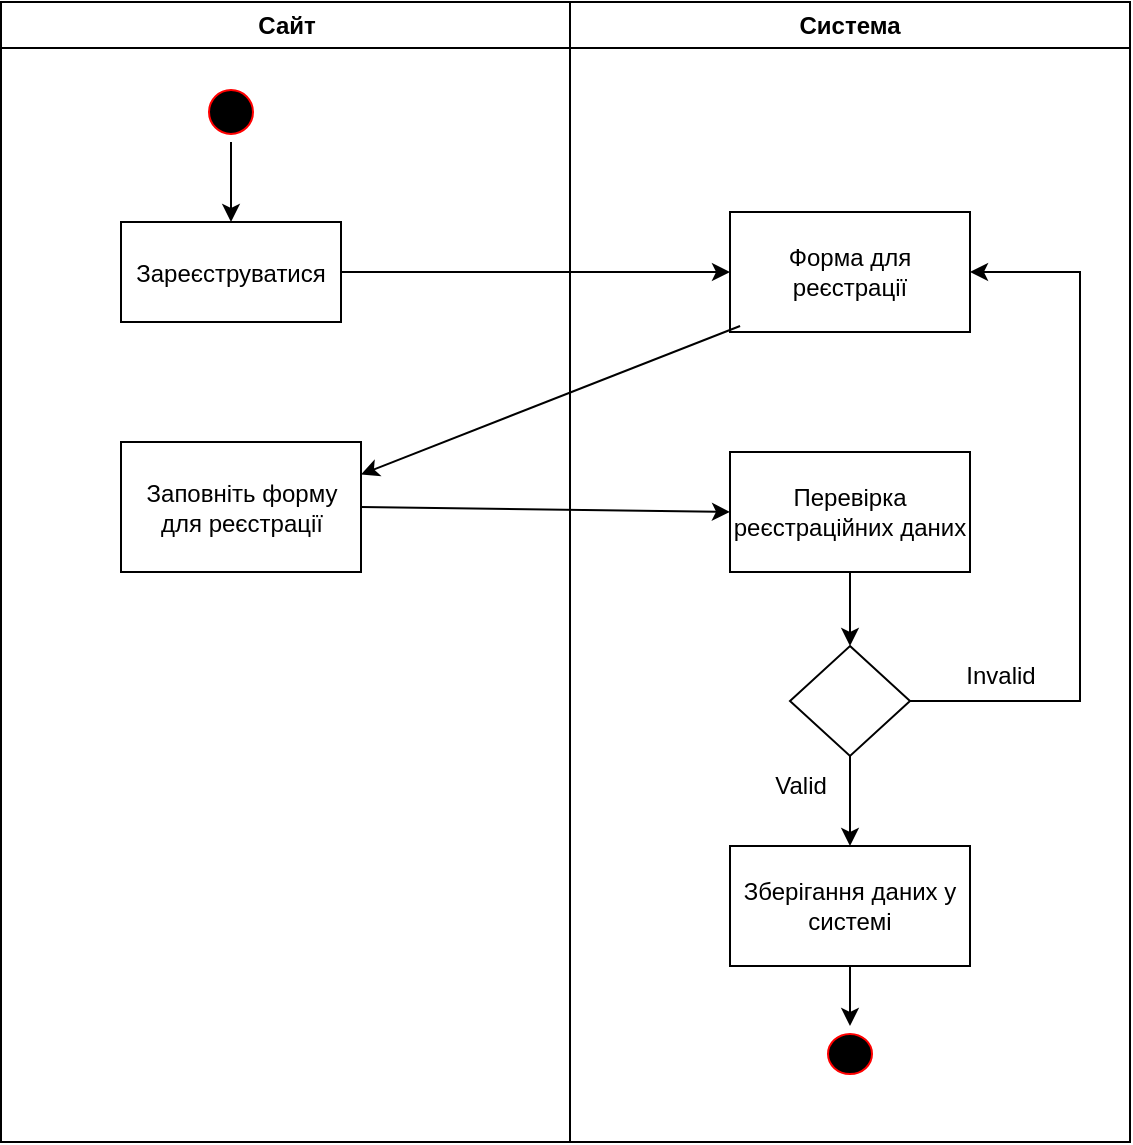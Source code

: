 <mxfile version="26.0.3">
  <diagram name="Page-1" id="e7e014a7-5840-1c2e-5031-d8a46d1fe8dd">
    <mxGraphModel dx="1290" dy="522" grid="1" gridSize="10" guides="1" tooltips="1" connect="1" arrows="1" fold="1" page="1" pageScale="1" pageWidth="1169" pageHeight="826" background="none" math="0" shadow="0">
      <root>
        <mxCell id="0" />
        <mxCell id="1" parent="0" />
        <mxCell id="3" value="Система" style="swimlane;whiteSpace=wrap;startSize=23;" parent="1" vertex="1">
          <mxGeometry x="445" y="128" width="280" height="570" as="geometry" />
        </mxCell>
        <mxCell id="2jE7YgBl8K7fFeT1Dg3M-41" value="Форма для реєстрації" style="whiteSpace=wrap;html=1;" vertex="1" parent="3">
          <mxGeometry x="80" y="105" width="120" height="60" as="geometry" />
        </mxCell>
        <mxCell id="2" value="Сайт" style="swimlane;whiteSpace=wrap" parent="3" vertex="1">
          <mxGeometry x="-284.5" width="284.5" height="570" as="geometry" />
        </mxCell>
        <mxCell id="5" value="" style="ellipse;shape=startState;fillColor=#000000;strokeColor=#ff0000;" parent="2" vertex="1">
          <mxGeometry x="100" y="40" width="30" height="30" as="geometry" />
        </mxCell>
        <mxCell id="7" value="Зареєструватися" style="" parent="2" vertex="1">
          <mxGeometry x="60" y="110" width="110" height="50" as="geometry" />
        </mxCell>
        <mxCell id="2jE7YgBl8K7fFeT1Dg3M-45" value="Заповніть форму для реєстрації" style="rounded=0;whiteSpace=wrap;html=1;" vertex="1" parent="2">
          <mxGeometry x="60" y="220" width="120" height="65" as="geometry" />
        </mxCell>
        <mxCell id="2jE7YgBl8K7fFeT1Dg3M-53" value="" style="endArrow=classic;html=1;rounded=0;entryX=0.5;entryY=0;entryDx=0;entryDy=0;exitX=0.5;exitY=1;exitDx=0;exitDy=0;strokeColor=light-dark(#000000,#FF0B0B);" edge="1" parent="2" source="5" target="7">
          <mxGeometry width="50" height="50" relative="1" as="geometry">
            <mxPoint x="389.5" y="182" as="sourcePoint" />
            <mxPoint x="200.5" y="256" as="targetPoint" />
          </mxGeometry>
        </mxCell>
        <mxCell id="2jE7YgBl8K7fFeT1Dg3M-51" value="" style="endArrow=classic;html=1;rounded=0;entryX=1;entryY=0.25;entryDx=0;entryDy=0;exitX=0.042;exitY=0.95;exitDx=0;exitDy=0;exitPerimeter=0;strokeColor=light-dark(#000000,#FF0B0B);" edge="1" parent="3" source="2jE7YgBl8K7fFeT1Dg3M-41" target="2jE7YgBl8K7fFeT1Dg3M-45">
          <mxGeometry width="50" height="50" relative="1" as="geometry">
            <mxPoint x="75" y="162" as="sourcePoint" />
            <mxPoint x="75" y="192" as="targetPoint" />
          </mxGeometry>
        </mxCell>
        <mxCell id="2jE7YgBl8K7fFeT1Dg3M-52" value="" style="endArrow=classic;html=1;rounded=0;entryX=0;entryY=0.5;entryDx=0;entryDy=0;exitX=1;exitY=0.5;exitDx=0;exitDy=0;strokeColor=light-dark(#000000,#FF0B0B);" edge="1" parent="3" source="7" target="2jE7YgBl8K7fFeT1Dg3M-41">
          <mxGeometry width="50" height="50" relative="1" as="geometry">
            <mxPoint x="95" y="172" as="sourcePoint" />
            <mxPoint x="-94" y="246" as="targetPoint" />
          </mxGeometry>
        </mxCell>
        <mxCell id="2jE7YgBl8K7fFeT1Dg3M-57" value="" style="edgeStyle=orthogonalEdgeStyle;rounded=0;orthogonalLoop=1;jettySize=auto;html=1;strokeColor=light-dark(#000000,#FF0B0B);" edge="1" parent="3" source="2jE7YgBl8K7fFeT1Dg3M-54" target="2jE7YgBl8K7fFeT1Dg3M-56">
          <mxGeometry relative="1" as="geometry" />
        </mxCell>
        <mxCell id="2jE7YgBl8K7fFeT1Dg3M-54" value="Перевірка реєстраційних даних" style="rounded=0;whiteSpace=wrap;html=1;" vertex="1" parent="3">
          <mxGeometry x="80" y="225" width="120" height="60" as="geometry" />
        </mxCell>
        <mxCell id="2jE7YgBl8K7fFeT1Dg3M-55" value="" style="endArrow=classic;html=1;rounded=0;entryX=0;entryY=0.5;entryDx=0;entryDy=0;exitX=1;exitY=0.5;exitDx=0;exitDy=0;strokeColor=light-dark(#000000,#FF0B0B);" edge="1" parent="3" source="2jE7YgBl8K7fFeT1Dg3M-45" target="2jE7YgBl8K7fFeT1Dg3M-54">
          <mxGeometry width="50" height="50" relative="1" as="geometry">
            <mxPoint x="115" y="192" as="sourcePoint" />
            <mxPoint x="-74" y="266" as="targetPoint" />
          </mxGeometry>
        </mxCell>
        <mxCell id="2jE7YgBl8K7fFeT1Dg3M-60" value="" style="edgeStyle=orthogonalEdgeStyle;rounded=0;orthogonalLoop=1;jettySize=auto;html=1;strokeColor=light-dark(#000000,#FF0B0B);" edge="1" parent="3" source="2jE7YgBl8K7fFeT1Dg3M-56" target="2jE7YgBl8K7fFeT1Dg3M-59">
          <mxGeometry relative="1" as="geometry" />
        </mxCell>
        <mxCell id="2jE7YgBl8K7fFeT1Dg3M-61" style="edgeStyle=orthogonalEdgeStyle;rounded=0;orthogonalLoop=1;jettySize=auto;html=1;exitX=1;exitY=0.5;exitDx=0;exitDy=0;entryX=1;entryY=0.5;entryDx=0;entryDy=0;strokeColor=light-dark(#000000,#FF0B0B);" edge="1" parent="3" source="2jE7YgBl8K7fFeT1Dg3M-56" target="2jE7YgBl8K7fFeT1Dg3M-41">
          <mxGeometry relative="1" as="geometry">
            <Array as="points">
              <mxPoint x="255" y="350" />
              <mxPoint x="255" y="135" />
            </Array>
          </mxGeometry>
        </mxCell>
        <mxCell id="2jE7YgBl8K7fFeT1Dg3M-56" value="" style="rhombus;whiteSpace=wrap;html=1;rounded=0;" vertex="1" parent="3">
          <mxGeometry x="110" y="322" width="60" height="55" as="geometry" />
        </mxCell>
        <mxCell id="2jE7YgBl8K7fFeT1Dg3M-58" value="Valid" style="text;html=1;align=center;verticalAlign=middle;resizable=0;points=[];autosize=1;strokeColor=none;fillColor=none;" vertex="1" parent="3">
          <mxGeometry x="90" y="377" width="50" height="30" as="geometry" />
        </mxCell>
        <mxCell id="2jE7YgBl8K7fFeT1Dg3M-63" style="edgeStyle=orthogonalEdgeStyle;rounded=0;orthogonalLoop=1;jettySize=auto;html=1;exitX=0.5;exitY=1;exitDx=0;exitDy=0;entryX=0.5;entryY=0;entryDx=0;entryDy=0;strokeColor=light-dark(#000000,#FF0B0B);" edge="1" parent="3" source="2jE7YgBl8K7fFeT1Dg3M-59" target="2jE7YgBl8K7fFeT1Dg3M-64">
          <mxGeometry relative="1" as="geometry">
            <mxPoint x="145" y="512" as="targetPoint" />
          </mxGeometry>
        </mxCell>
        <mxCell id="2jE7YgBl8K7fFeT1Dg3M-59" value="Зберігання даних у системі" style="whiteSpace=wrap;html=1;rounded=0;" vertex="1" parent="3">
          <mxGeometry x="80" y="422" width="120" height="60" as="geometry" />
        </mxCell>
        <mxCell id="2jE7YgBl8K7fFeT1Dg3M-62" value="Invalid" style="text;html=1;align=center;verticalAlign=middle;resizable=0;points=[];autosize=1;strokeColor=none;fillColor=none;" vertex="1" parent="3">
          <mxGeometry x="185" y="322" width="60" height="30" as="geometry" />
        </mxCell>
        <mxCell id="2jE7YgBl8K7fFeT1Dg3M-64" value="" style="ellipse;shape=startState;fillColor=light-dark(#000000,#FF0B0B);strokeColor=#ff0000;" vertex="1" parent="3">
          <mxGeometry x="125" y="512" width="30" height="28" as="geometry" />
        </mxCell>
      </root>
    </mxGraphModel>
  </diagram>
</mxfile>
